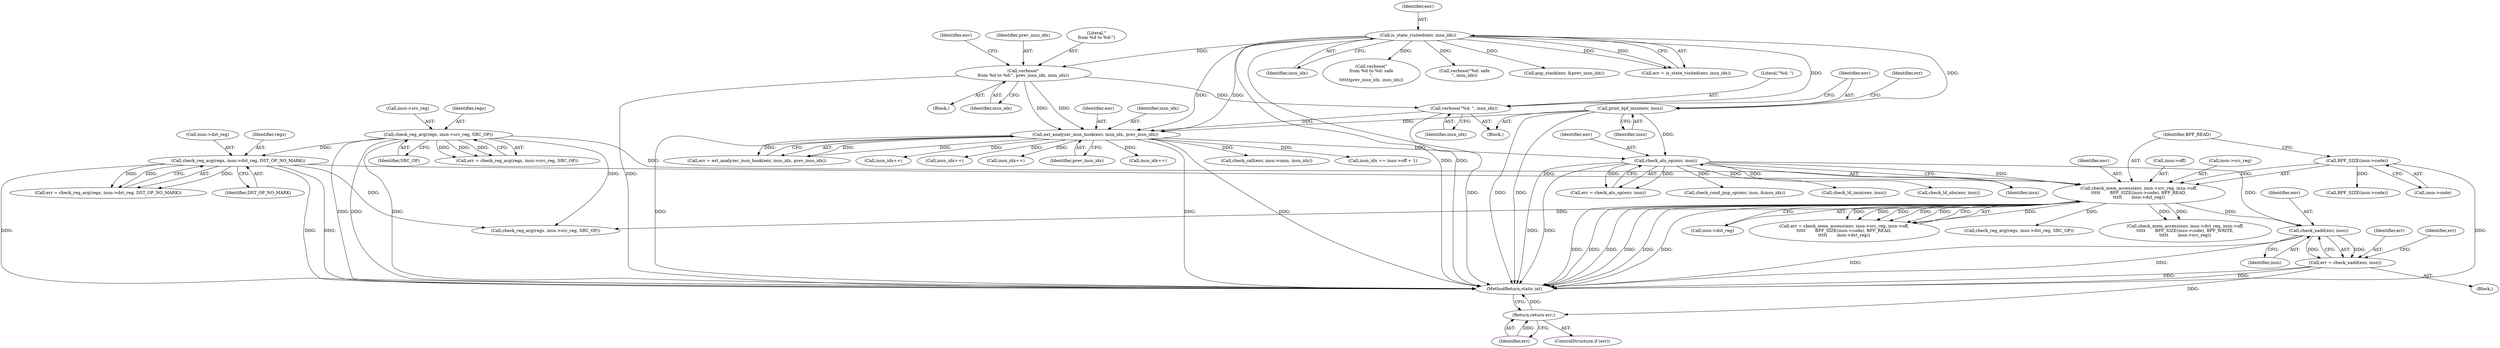 digraph "0_linux_0d0e57697f162da4aa218b5feafe614fb666db07@pointer" {
"1000421" [label="(Call,check_xadd(env, insn))"];
"1000329" [label="(Call,check_mem_access(env, insn->src_reg, insn->off,\n\t\t\t\t\t       BPF_SIZE(insn->code), BPF_READ,\n\t\t\t\t\t       insn->dst_reg))"];
"1000284" [label="(Call,check_alu_op(env, insn))"];
"1000272" [label="(Call,ext_analyzer_insn_hook(env, insn_idx, prev_insn_idx))"];
"1000266" [label="(Call,print_bpf_insn(env, insn))"];
"1000212" [label="(Call,is_state_visited(env, insn_idx))"];
"1000263" [label="(Call,verbose(\"%d: \", insn_idx))"];
"1000247" [label="(Call,verbose(\"\nfrom %d to %d:\", prev_insn_idx, insn_idx))"];
"1000296" [label="(Call,check_reg_arg(regs, insn->src_reg, SRC_OP))"];
"1000337" [label="(Call,BPF_SIZE(insn->code))"];
"1000308" [label="(Call,check_reg_arg(regs, insn->dst_reg, DST_OP_NO_MARK))"];
"1000419" [label="(Call,err = check_xadd(env, insn))"];
"1000426" [label="(Return,return err;)"];
"1000265" [label="(Identifier,insn_idx)"];
"1000418" [label="(Block,)"];
"1000421" [label="(Call,check_xadd(env, insn))"];
"1000832" [label="(MethodReturn,static int)"];
"1000268" [label="(Identifier,insn)"];
"1000254" [label="(Identifier,env)"];
"1000214" [label="(Identifier,insn_idx)"];
"1000273" [label="(Identifier,env)"];
"1000249" [label="(Identifier,prev_insn_idx)"];
"1000263" [label="(Call,verbose(\"%d: \", insn_idx))"];
"1000271" [label="(Identifier,err)"];
"1000306" [label="(Call,err = check_reg_arg(regs, insn->dst_reg, DST_OP_NO_MARK))"];
"1000761" [label="(Call,check_cond_jmp_op(env, insn, &insn_idx))"];
"1000804" [label="(Call,check_ld_imm(env, insn))"];
"1000626" [label="(Call,check_call(env, insn->imm, insn_idx))"];
"1000673" [label="(Call,insn_idx += insn->off + 1)"];
"1000262" [label="(Block,)"];
"1000342" [label="(Call,insn->dst_reg)"];
"1000310" [label="(Call,insn->dst_reg)"];
"1000274" [label="(Identifier,insn_idx)"];
"1000352" [label="(Call,BPF_SIZE(insn->code))"];
"1000422" [label="(Identifier,env)"];
"1000427" [label="(Identifier,err)"];
"1000297" [label="(Identifier,regs)"];
"1000248" [label="(Literal,\"\nfrom %d to %d:\")"];
"1000338" [label="(Call,insn->code)"];
"1000334" [label="(Call,insn->off)"];
"1000420" [label="(Identifier,err)"];
"1000327" [label="(Call,err = check_mem_access(env, insn->src_reg, insn->off,\n\t\t\t\t\t       BPF_SIZE(insn->code), BPF_READ,\n\t\t\t\t\t       insn->dst_reg))"];
"1000284" [label="(Call,check_alu_op(env, insn))"];
"1000270" [label="(Call,err = ext_analyzer_insn_hook(env, insn_idx, prev_insn_idx))"];
"1000337" [label="(Call,BPF_SIZE(insn->code))"];
"1000308" [label="(Call,check_reg_arg(regs, insn->dst_reg, DST_OP_NO_MARK))"];
"1000428" [label="(Call,insn_idx++)"];
"1000246" [label="(Block,)"];
"1000423" [label="(Identifier,insn)"];
"1000267" [label="(Identifier,env)"];
"1000419" [label="(Call,err = check_xadd(env, insn))"];
"1000341" [label="(Identifier,BPF_READ)"];
"1000296" [label="(Call,check_reg_arg(regs, insn->src_reg, SRC_OP))"];
"1000433" [label="(Call,check_reg_arg(regs, insn->src_reg, SRC_OP))"];
"1000789" [label="(Call,check_ld_abs(env, insn))"];
"1000811" [label="(Call,insn_idx++)"];
"1000445" [label="(Call,check_reg_arg(regs, insn->dst_reg, SRC_OP))"];
"1000425" [label="(Identifier,err)"];
"1000212" [label="(Call,is_state_visited(env, insn_idx))"];
"1000331" [label="(Call,insn->src_reg)"];
"1000272" [label="(Call,ext_analyzer_insn_hook(env, insn_idx, prev_insn_idx))"];
"1000247" [label="(Call,verbose(\"\nfrom %d to %d:\", prev_insn_idx, insn_idx))"];
"1000364" [label="(Call,insn_idx++)"];
"1000301" [label="(Identifier,SRC_OP)"];
"1000213" [label="(Identifier,env)"];
"1000309" [label="(Identifier,regs)"];
"1000275" [label="(Identifier,prev_insn_idx)"];
"1000286" [label="(Identifier,insn)"];
"1000232" [label="(Call,verbose(\"\nfrom %d to %d: safe\n\",\n\t\t\t\t\t\tprev_insn_idx, insn_idx))"];
"1000237" [label="(Call,verbose(\"%d: safe\n\", insn_idx))"];
"1000250" [label="(Identifier,insn_idx)"];
"1000285" [label="(Identifier,env)"];
"1000298" [label="(Call,insn->src_reg)"];
"1000313" [label="(Identifier,DST_OP_NO_MARK)"];
"1000741" [label="(Call,pop_stack(env, &prev_insn_idx))"];
"1000264" [label="(Literal,\"%d: \")"];
"1000330" [label="(Identifier,env)"];
"1000426" [label="(Return,return err;)"];
"1000282" [label="(Call,err = check_alu_op(env, insn))"];
"1000424" [label="(ControlStructure,if (err))"];
"1000329" [label="(Call,check_mem_access(env, insn->src_reg, insn->off,\n\t\t\t\t\t       BPF_SIZE(insn->code), BPF_READ,\n\t\t\t\t\t       insn->dst_reg))"];
"1000294" [label="(Call,err = check_reg_arg(regs, insn->src_reg, SRC_OP))"];
"1000825" [label="(Call,insn_idx++)"];
"1000210" [label="(Call,err = is_state_visited(env, insn_idx))"];
"1000266" [label="(Call,print_bpf_insn(env, insn))"];
"1000466" [label="(Call,check_mem_access(env, insn->dst_reg, insn->off,\n\t\t\t\t\t       BPF_SIZE(insn->code), BPF_WRITE,\n\t\t\t\t\t       insn->src_reg))"];
"1000421" -> "1000419"  [label="AST: "];
"1000421" -> "1000423"  [label="CFG: "];
"1000422" -> "1000421"  [label="AST: "];
"1000423" -> "1000421"  [label="AST: "];
"1000419" -> "1000421"  [label="CFG: "];
"1000421" -> "1000832"  [label="DDG: "];
"1000421" -> "1000832"  [label="DDG: "];
"1000421" -> "1000419"  [label="DDG: "];
"1000421" -> "1000419"  [label="DDG: "];
"1000329" -> "1000421"  [label="DDG: "];
"1000284" -> "1000421"  [label="DDG: "];
"1000329" -> "1000327"  [label="AST: "];
"1000329" -> "1000342"  [label="CFG: "];
"1000330" -> "1000329"  [label="AST: "];
"1000331" -> "1000329"  [label="AST: "];
"1000334" -> "1000329"  [label="AST: "];
"1000337" -> "1000329"  [label="AST: "];
"1000341" -> "1000329"  [label="AST: "];
"1000342" -> "1000329"  [label="AST: "];
"1000327" -> "1000329"  [label="CFG: "];
"1000329" -> "1000832"  [label="DDG: "];
"1000329" -> "1000832"  [label="DDG: "];
"1000329" -> "1000832"  [label="DDG: "];
"1000329" -> "1000832"  [label="DDG: "];
"1000329" -> "1000832"  [label="DDG: "];
"1000329" -> "1000832"  [label="DDG: "];
"1000329" -> "1000327"  [label="DDG: "];
"1000329" -> "1000327"  [label="DDG: "];
"1000329" -> "1000327"  [label="DDG: "];
"1000329" -> "1000327"  [label="DDG: "];
"1000329" -> "1000327"  [label="DDG: "];
"1000329" -> "1000327"  [label="DDG: "];
"1000284" -> "1000329"  [label="DDG: "];
"1000296" -> "1000329"  [label="DDG: "];
"1000337" -> "1000329"  [label="DDG: "];
"1000308" -> "1000329"  [label="DDG: "];
"1000329" -> "1000433"  [label="DDG: "];
"1000329" -> "1000445"  [label="DDG: "];
"1000329" -> "1000466"  [label="DDG: "];
"1000329" -> "1000466"  [label="DDG: "];
"1000284" -> "1000282"  [label="AST: "];
"1000284" -> "1000286"  [label="CFG: "];
"1000285" -> "1000284"  [label="AST: "];
"1000286" -> "1000284"  [label="AST: "];
"1000282" -> "1000284"  [label="CFG: "];
"1000284" -> "1000832"  [label="DDG: "];
"1000284" -> "1000832"  [label="DDG: "];
"1000284" -> "1000282"  [label="DDG: "];
"1000284" -> "1000282"  [label="DDG: "];
"1000272" -> "1000284"  [label="DDG: "];
"1000266" -> "1000284"  [label="DDG: "];
"1000284" -> "1000761"  [label="DDG: "];
"1000284" -> "1000789"  [label="DDG: "];
"1000284" -> "1000804"  [label="DDG: "];
"1000272" -> "1000270"  [label="AST: "];
"1000272" -> "1000275"  [label="CFG: "];
"1000273" -> "1000272"  [label="AST: "];
"1000274" -> "1000272"  [label="AST: "];
"1000275" -> "1000272"  [label="AST: "];
"1000270" -> "1000272"  [label="CFG: "];
"1000272" -> "1000832"  [label="DDG: "];
"1000272" -> "1000832"  [label="DDG: "];
"1000272" -> "1000832"  [label="DDG: "];
"1000272" -> "1000270"  [label="DDG: "];
"1000272" -> "1000270"  [label="DDG: "];
"1000272" -> "1000270"  [label="DDG: "];
"1000266" -> "1000272"  [label="DDG: "];
"1000212" -> "1000272"  [label="DDG: "];
"1000212" -> "1000272"  [label="DDG: "];
"1000263" -> "1000272"  [label="DDG: "];
"1000247" -> "1000272"  [label="DDG: "];
"1000247" -> "1000272"  [label="DDG: "];
"1000272" -> "1000364"  [label="DDG: "];
"1000272" -> "1000428"  [label="DDG: "];
"1000272" -> "1000626"  [label="DDG: "];
"1000272" -> "1000673"  [label="DDG: "];
"1000272" -> "1000811"  [label="DDG: "];
"1000272" -> "1000825"  [label="DDG: "];
"1000266" -> "1000262"  [label="AST: "];
"1000266" -> "1000268"  [label="CFG: "];
"1000267" -> "1000266"  [label="AST: "];
"1000268" -> "1000266"  [label="AST: "];
"1000271" -> "1000266"  [label="CFG: "];
"1000266" -> "1000832"  [label="DDG: "];
"1000266" -> "1000832"  [label="DDG: "];
"1000212" -> "1000266"  [label="DDG: "];
"1000212" -> "1000210"  [label="AST: "];
"1000212" -> "1000214"  [label="CFG: "];
"1000213" -> "1000212"  [label="AST: "];
"1000214" -> "1000212"  [label="AST: "];
"1000210" -> "1000212"  [label="CFG: "];
"1000212" -> "1000832"  [label="DDG: "];
"1000212" -> "1000832"  [label="DDG: "];
"1000212" -> "1000210"  [label="DDG: "];
"1000212" -> "1000210"  [label="DDG: "];
"1000212" -> "1000232"  [label="DDG: "];
"1000212" -> "1000237"  [label="DDG: "];
"1000212" -> "1000247"  [label="DDG: "];
"1000212" -> "1000263"  [label="DDG: "];
"1000212" -> "1000741"  [label="DDG: "];
"1000263" -> "1000262"  [label="AST: "];
"1000263" -> "1000265"  [label="CFG: "];
"1000264" -> "1000263"  [label="AST: "];
"1000265" -> "1000263"  [label="AST: "];
"1000267" -> "1000263"  [label="CFG: "];
"1000263" -> "1000832"  [label="DDG: "];
"1000247" -> "1000263"  [label="DDG: "];
"1000247" -> "1000246"  [label="AST: "];
"1000247" -> "1000250"  [label="CFG: "];
"1000248" -> "1000247"  [label="AST: "];
"1000249" -> "1000247"  [label="AST: "];
"1000250" -> "1000247"  [label="AST: "];
"1000254" -> "1000247"  [label="CFG: "];
"1000247" -> "1000832"  [label="DDG: "];
"1000296" -> "1000294"  [label="AST: "];
"1000296" -> "1000301"  [label="CFG: "];
"1000297" -> "1000296"  [label="AST: "];
"1000298" -> "1000296"  [label="AST: "];
"1000301" -> "1000296"  [label="AST: "];
"1000294" -> "1000296"  [label="CFG: "];
"1000296" -> "1000832"  [label="DDG: "];
"1000296" -> "1000832"  [label="DDG: "];
"1000296" -> "1000832"  [label="DDG: "];
"1000296" -> "1000294"  [label="DDG: "];
"1000296" -> "1000294"  [label="DDG: "];
"1000296" -> "1000294"  [label="DDG: "];
"1000296" -> "1000308"  [label="DDG: "];
"1000296" -> "1000433"  [label="DDG: "];
"1000337" -> "1000338"  [label="CFG: "];
"1000338" -> "1000337"  [label="AST: "];
"1000341" -> "1000337"  [label="CFG: "];
"1000337" -> "1000832"  [label="DDG: "];
"1000337" -> "1000352"  [label="DDG: "];
"1000308" -> "1000306"  [label="AST: "];
"1000308" -> "1000313"  [label="CFG: "];
"1000309" -> "1000308"  [label="AST: "];
"1000310" -> "1000308"  [label="AST: "];
"1000313" -> "1000308"  [label="AST: "];
"1000306" -> "1000308"  [label="CFG: "];
"1000308" -> "1000832"  [label="DDG: "];
"1000308" -> "1000832"  [label="DDG: "];
"1000308" -> "1000832"  [label="DDG: "];
"1000308" -> "1000306"  [label="DDG: "];
"1000308" -> "1000306"  [label="DDG: "];
"1000308" -> "1000306"  [label="DDG: "];
"1000308" -> "1000433"  [label="DDG: "];
"1000419" -> "1000418"  [label="AST: "];
"1000420" -> "1000419"  [label="AST: "];
"1000425" -> "1000419"  [label="CFG: "];
"1000419" -> "1000832"  [label="DDG: "];
"1000419" -> "1000832"  [label="DDG: "];
"1000419" -> "1000426"  [label="DDG: "];
"1000426" -> "1000424"  [label="AST: "];
"1000426" -> "1000427"  [label="CFG: "];
"1000427" -> "1000426"  [label="AST: "];
"1000832" -> "1000426"  [label="CFG: "];
"1000426" -> "1000832"  [label="DDG: "];
"1000427" -> "1000426"  [label="DDG: "];
}
